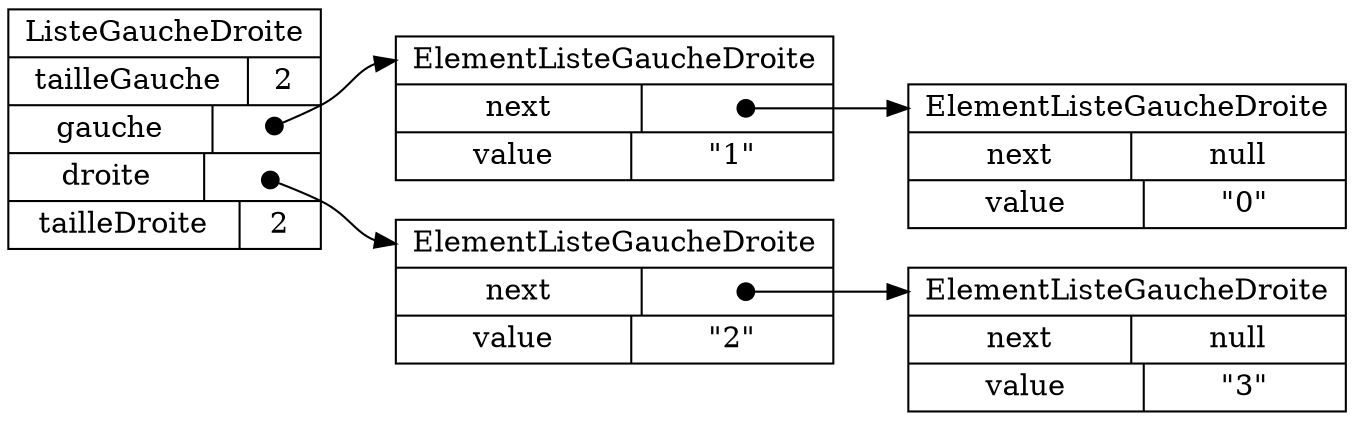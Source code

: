 digraph "leftRightList05" {
graph ["rankdir"="LR","compound"="true"]
"" ["shape"="record","label"="<_C>ListeGaucheDroite|{tailleGauche|2}|{gauche|<gauche_gauche>}|{droite|<droite_droite>}|{tailleDroite|2}","style"="filled","fillcolor"="white"]
"gauche" ["shape"="record","label"="<_C>ElementListeGaucheDroite|{next|<next_next>}|{value|\"1\"}","style"="filled","fillcolor"="white"]
"gauche¤next" ["shape"="record","label"="<_C>ElementListeGaucheDroite|{next|null}|{value|\"0\"}","style"="filled","fillcolor"="white"]
"droite" ["shape"="record","label"="<_C>ElementListeGaucheDroite|{next|<next_next>}|{value|\"2\"}","style"="filled","fillcolor"="white"]
"droite¤next" ["shape"="record","label"="<_C>ElementListeGaucheDroite|{next|null}|{value|\"3\"}","style"="filled","fillcolor"="white"]
"":"droite_droite":c -> "droite":"_C" ["tailclip"="false","arrowtail"="dot","dir"="both","label"=""]
"":"gauche_gauche":c -> "gauche":"_C" ["tailclip"="false","arrowtail"="dot","dir"="both","label"=""]
"gauche":"next_next":c -> "gauche¤next":"_C" ["tailclip"="false","arrowtail"="dot","dir"="both","label"=""]
"droite":"next_next":c -> "droite¤next":"_C" ["tailclip"="false","arrowtail"="dot","dir"="both","label"=""]
}